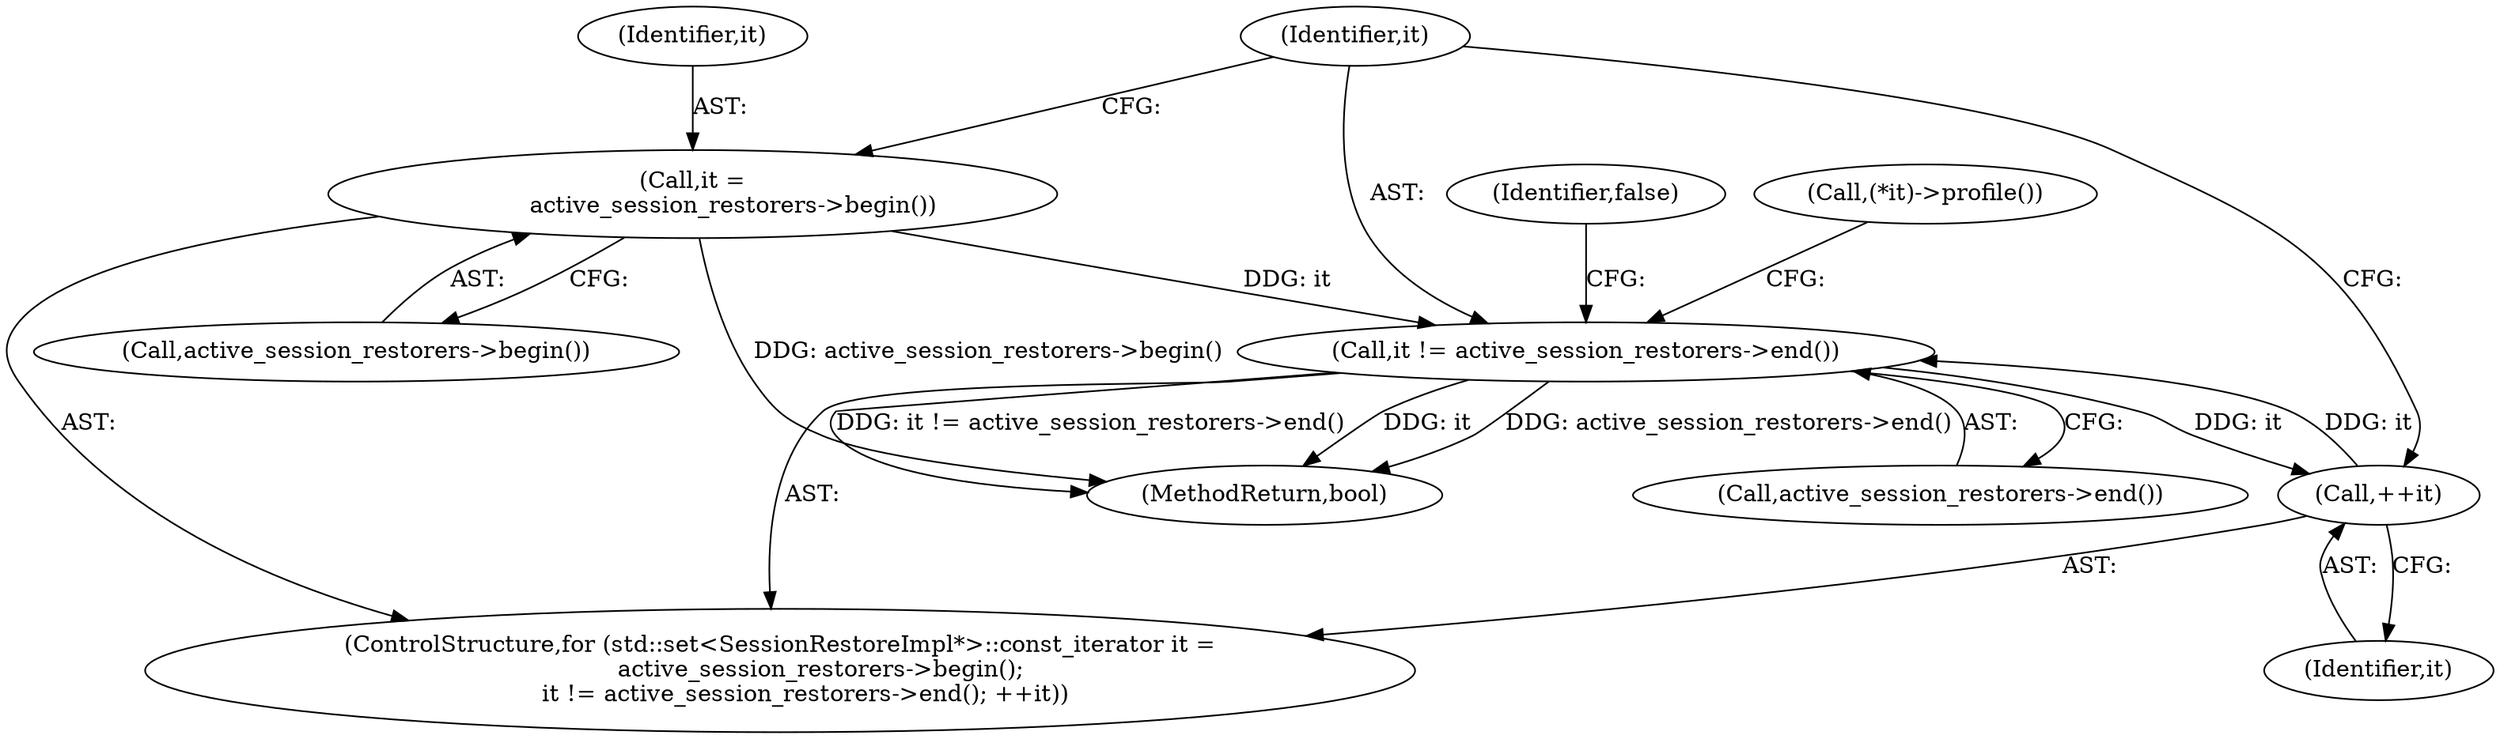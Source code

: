digraph "0_Chrome_1dab554a7e795dac34313e2f7dbe4325628d12d4@pointer" {
"1000111" [label="(Call,it =\n           active_session_restorers->begin())"];
"1000114" [label="(Call,it != active_session_restorers->end())"];
"1000117" [label="(Call,++it)"];
"1000122" [label="(Call,(*it)->profile())"];
"1000115" [label="(Identifier,it)"];
"1000127" [label="(Identifier,false)"];
"1000112" [label="(Identifier,it)"];
"1000109" [label="(ControlStructure,for (std::set<SessionRestoreImpl*>::const_iterator it =\n           active_session_restorers->begin();\n       it != active_session_restorers->end(); ++it))"];
"1000114" [label="(Call,it != active_session_restorers->end())"];
"1000116" [label="(Call,active_session_restorers->end())"];
"1000128" [label="(MethodReturn,bool)"];
"1000111" [label="(Call,it =\n           active_session_restorers->begin())"];
"1000113" [label="(Call,active_session_restorers->begin())"];
"1000118" [label="(Identifier,it)"];
"1000117" [label="(Call,++it)"];
"1000111" -> "1000109"  [label="AST: "];
"1000111" -> "1000113"  [label="CFG: "];
"1000112" -> "1000111"  [label="AST: "];
"1000113" -> "1000111"  [label="AST: "];
"1000115" -> "1000111"  [label="CFG: "];
"1000111" -> "1000128"  [label="DDG: active_session_restorers->begin()"];
"1000111" -> "1000114"  [label="DDG: it"];
"1000114" -> "1000109"  [label="AST: "];
"1000114" -> "1000116"  [label="CFG: "];
"1000115" -> "1000114"  [label="AST: "];
"1000116" -> "1000114"  [label="AST: "];
"1000122" -> "1000114"  [label="CFG: "];
"1000127" -> "1000114"  [label="CFG: "];
"1000114" -> "1000128"  [label="DDG: it != active_session_restorers->end()"];
"1000114" -> "1000128"  [label="DDG: it"];
"1000114" -> "1000128"  [label="DDG: active_session_restorers->end()"];
"1000117" -> "1000114"  [label="DDG: it"];
"1000114" -> "1000117"  [label="DDG: it"];
"1000117" -> "1000109"  [label="AST: "];
"1000117" -> "1000118"  [label="CFG: "];
"1000118" -> "1000117"  [label="AST: "];
"1000115" -> "1000117"  [label="CFG: "];
}

